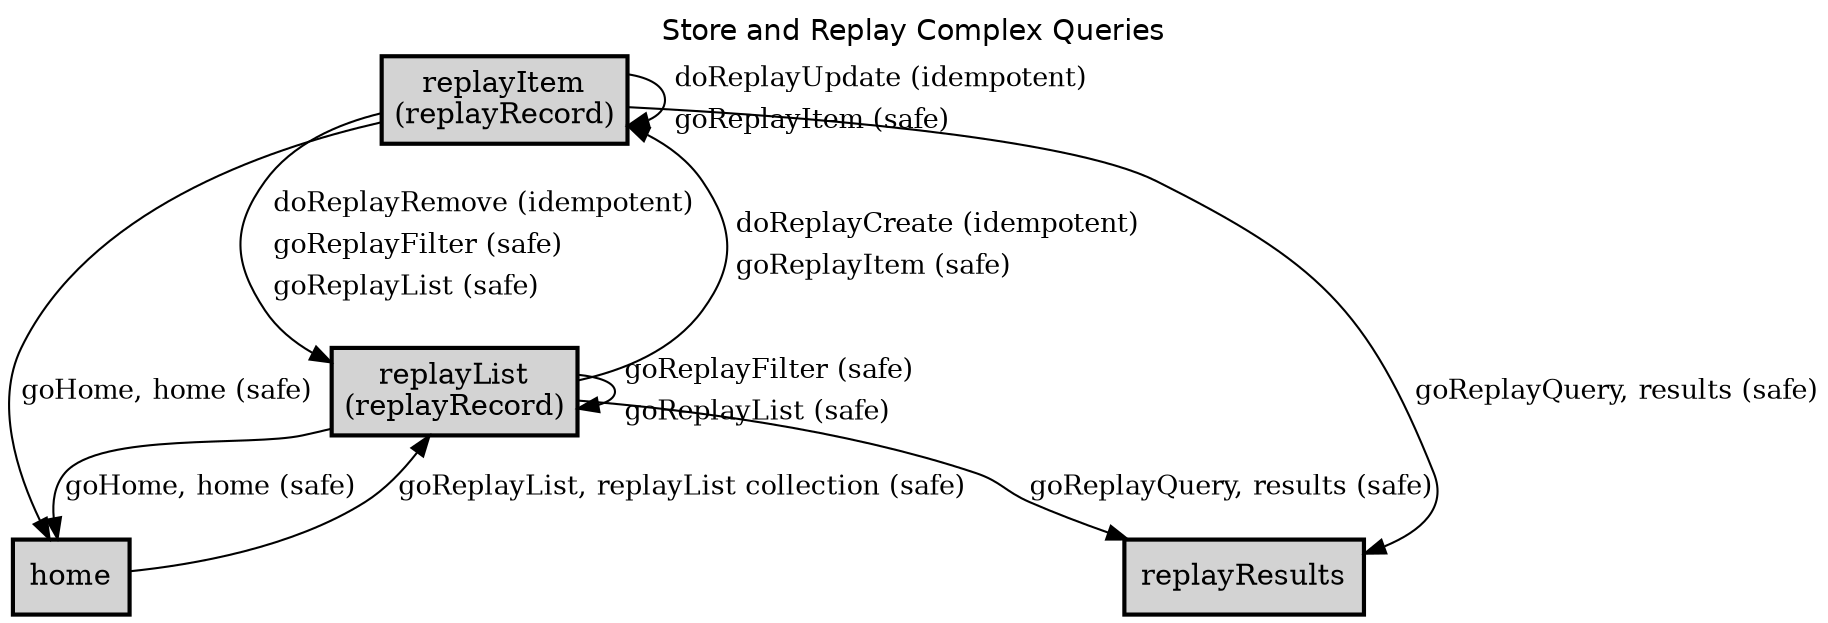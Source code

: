 digraph application_state_diagram {
  graph [
    labelloc="t";
    fontname="Helvetica"
    label="Store and Replay Complex Queries";
    URL="index.html" target="_parent"
  ];
  node [shape = box, style = "bold,filled" fillcolor="lightgray"];

    replayItem [margin=0.02, label=<<table cellspacing="0" cellpadding="5" border="0"><tr><td>replayItem<br />(replayRecord)<br /></td></tr></table>>,shape=box URL="docs/semantic.replayItem.html" target="_parent"]
    replayList [margin=0.02, label=<<table cellspacing="0" cellpadding="5" border="0"><tr><td>replayList<br />(replayRecord)<br /></td></tr></table>>,shape=box URL="docs/semantic.replayList.html" target="_parent"]

    home -> replayList [label = <goReplayList, replayList collection (safe)> URL="docs/safe.goReplayList.html" target="_parent" fontsize=13];
    replayItem -> home [label = <goHome, home (safe)> URL="docs/safe.goHome.html" target="_parent" fontsize=13];
    replayItem -> replayItem [label=<<table  border="0"><tr><td align="left" href="docs/idempotent.doReplayUpdate.html">doReplayUpdate (idempotent)</td></tr><tr><td align="left" href="docs/safe.goReplayItem.html">goReplayItem (safe)</td></tr></table>> fontsize=13];
    replayItem -> replayList [label=<<table  border="0"><tr><td align="left" href="docs/idempotent.doReplayRemove.html">doReplayRemove (idempotent)</td></tr><tr><td align="left" href="docs/safe.goReplayFilter.html">goReplayFilter (safe)</td></tr><tr><td align="left" href="docs/safe.goReplayList.html">goReplayList (safe)</td></tr></table>> fontsize=13];
    replayItem -> replayResults [label = <goReplayQuery, results (safe)> URL="docs/safe.goReplayQuery.html" target="_parent" fontsize=13];
    replayList -> home [label = <goHome, home (safe)> URL="docs/safe.goHome.html" target="_parent" fontsize=13];
    replayList -> replayItem [label=<<table  border="0"><tr><td align="left" href="docs/idempotent.doReplayCreate.html">doReplayCreate (idempotent)</td></tr><tr><td align="left" href="docs/safe.goReplayItem.html">goReplayItem (safe)</td></tr></table>> fontsize=13];
    replayList -> replayList [label=<<table  border="0"><tr><td align="left" href="docs/safe.goReplayFilter.html">goReplayFilter (safe)</td></tr><tr><td align="left" href="docs/safe.goReplayList.html">goReplayList (safe)</td></tr></table>> fontsize=13];
    replayList -> replayResults [label = <goReplayQuery, results (safe)> URL="docs/safe.goReplayQuery.html" target="_parent" fontsize=13];

    home [label = <home> URL="docs/semantic.home.html" target="_parent"]
    replayResults [label = <replayResults> URL="docs/semantic.replayResults.html" target="_parent"]

}